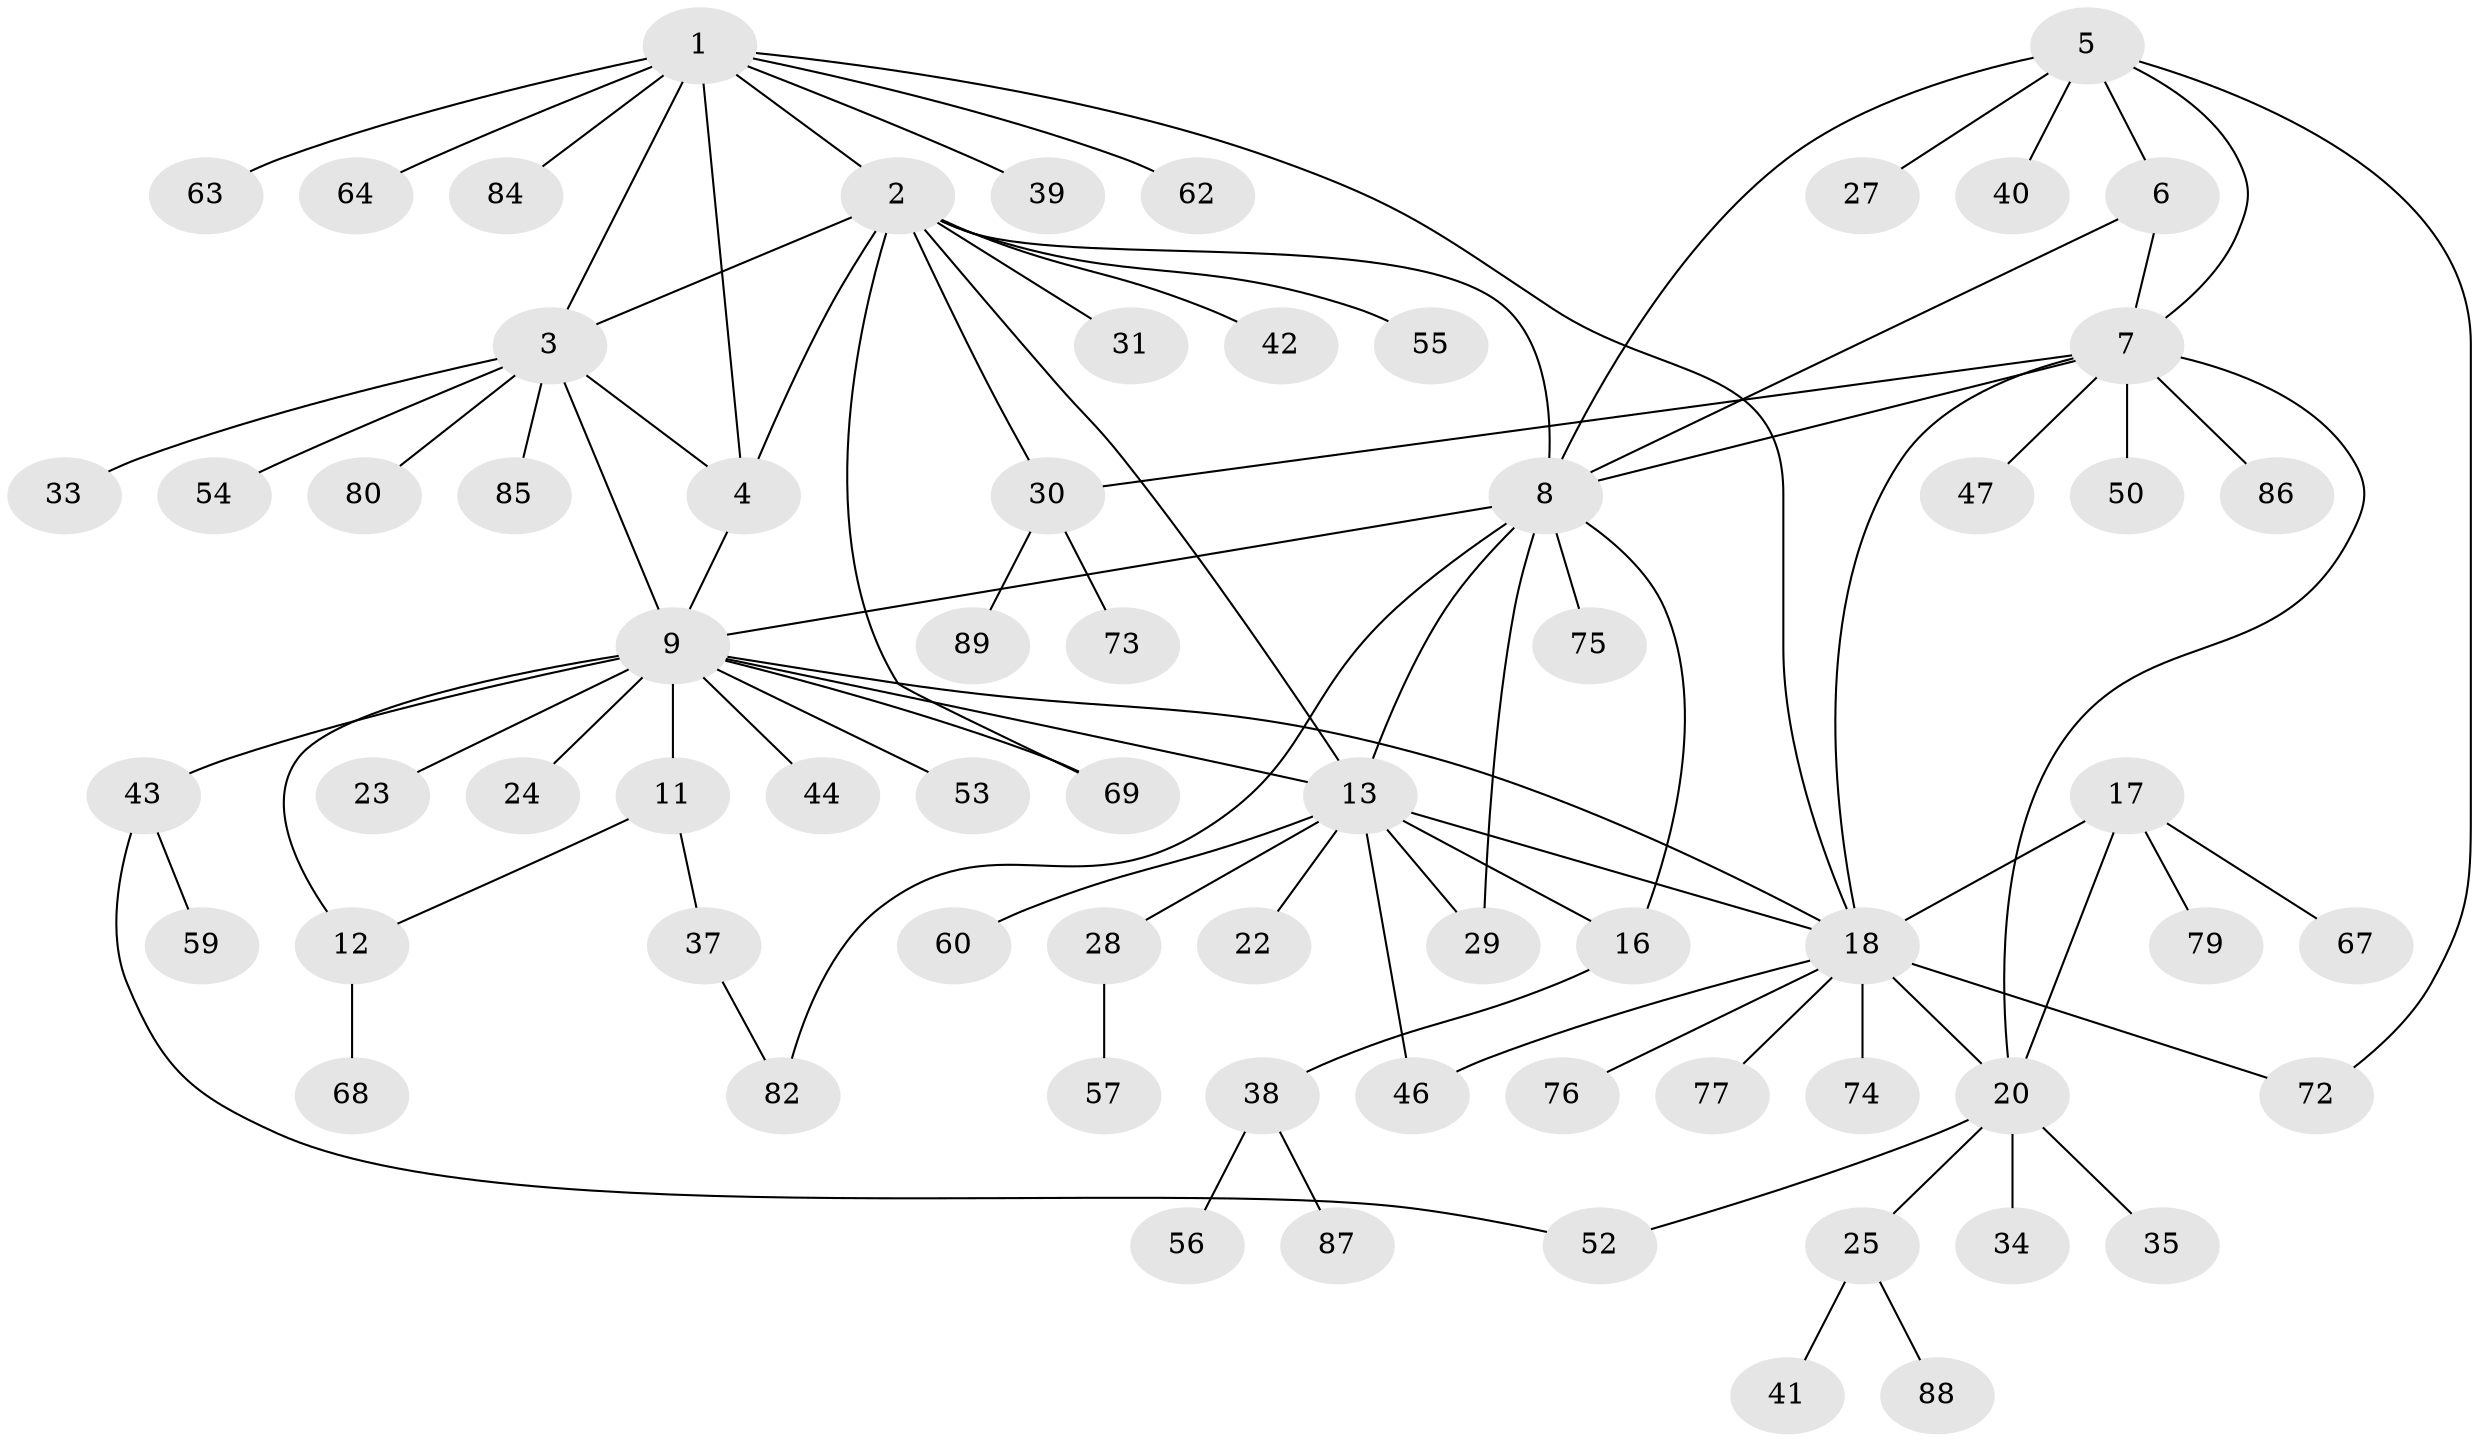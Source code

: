 // original degree distribution, {10: 0.033707865168539325, 11: 0.011235955056179775, 8: 0.033707865168539325, 4: 0.056179775280898875, 7: 0.033707865168539325, 9: 0.02247191011235955, 5: 0.033707865168539325, 1: 0.5280898876404494, 2: 0.1797752808988764, 3: 0.06741573033707865}
// Generated by graph-tools (version 1.1) at 2025/42/03/06/25 10:42:11]
// undirected, 68 vertices, 91 edges
graph export_dot {
graph [start="1"]
  node [color=gray90,style=filled];
  1 [super="+51"];
  2 [super="+70"];
  3 [super="+81"];
  4;
  5 [super="+21"];
  6 [super="+45"];
  7 [super="+26"];
  8 [super="+14"];
  9 [super="+10"];
  11 [super="+48"];
  12;
  13 [super="+15"];
  16;
  17 [super="+58"];
  18 [super="+19"];
  20 [super="+78"];
  22 [super="+32"];
  23;
  24;
  25;
  27;
  28 [super="+36"];
  29;
  30 [super="+65"];
  31;
  33;
  34;
  35;
  37;
  38;
  39 [super="+61"];
  40 [super="+83"];
  41;
  42;
  43 [super="+49"];
  44;
  46;
  47;
  50;
  52;
  53;
  54 [super="+66"];
  55;
  56;
  57 [super="+71"];
  59;
  60;
  62;
  63;
  64;
  67;
  68;
  69;
  72;
  73;
  74;
  75;
  76;
  77;
  79;
  80;
  82;
  84;
  85;
  86;
  87;
  88;
  89;
  1 -- 2;
  1 -- 3;
  1 -- 4;
  1 -- 39;
  1 -- 62;
  1 -- 63;
  1 -- 64;
  1 -- 84;
  1 -- 18;
  2 -- 3;
  2 -- 4;
  2 -- 8;
  2 -- 13;
  2 -- 31;
  2 -- 42;
  2 -- 55;
  2 -- 69;
  2 -- 30;
  3 -- 4;
  3 -- 33;
  3 -- 54;
  3 -- 80;
  3 -- 85;
  3 -- 9;
  4 -- 9;
  5 -- 6;
  5 -- 7;
  5 -- 8;
  5 -- 27;
  5 -- 40;
  5 -- 72;
  6 -- 7;
  6 -- 8;
  7 -- 8;
  7 -- 20;
  7 -- 30;
  7 -- 47;
  7 -- 50;
  7 -- 86;
  7 -- 18;
  8 -- 29;
  8 -- 82;
  8 -- 16;
  8 -- 75;
  8 -- 13 [weight=2];
  8 -- 9;
  9 -- 11 [weight=2];
  9 -- 12 [weight=2];
  9 -- 13;
  9 -- 23;
  9 -- 24;
  9 -- 43;
  9 -- 69;
  9 -- 53;
  9 -- 44;
  9 -- 18;
  11 -- 12;
  11 -- 37;
  12 -- 68;
  13 -- 16 [weight=2];
  13 -- 22;
  13 -- 28;
  13 -- 46;
  13 -- 60;
  13 -- 18;
  13 -- 29;
  16 -- 38;
  17 -- 18 [weight=2];
  17 -- 20;
  17 -- 79;
  17 -- 67;
  18 -- 20 [weight=2];
  18 -- 46;
  18 -- 74;
  18 -- 76;
  18 -- 77;
  18 -- 72;
  20 -- 25;
  20 -- 34;
  20 -- 35;
  20 -- 52;
  25 -- 41;
  25 -- 88;
  28 -- 57;
  30 -- 89;
  30 -- 73;
  37 -- 82;
  38 -- 56;
  38 -- 87;
  43 -- 52;
  43 -- 59;
}

